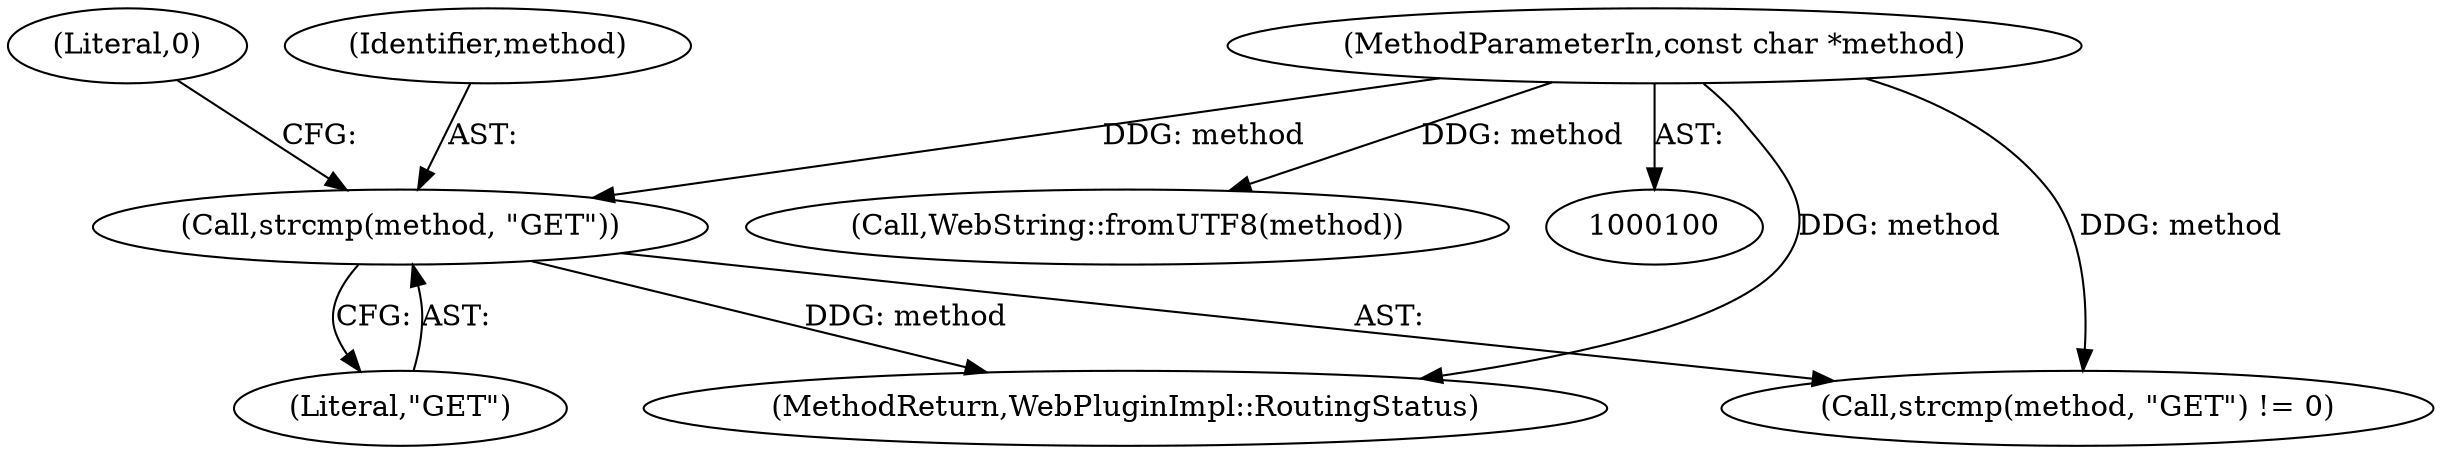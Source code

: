 digraph "1_Chrome_ea3d1d84be3d6f97bf50e76511c9e26af6895533_42@API" {
"1000161" [label="(Call,strcmp(method, \"GET\"))"];
"1000101" [label="(MethodParameterIn,const char *method)"];
"1000160" [label="(Call,strcmp(method, \"GET\") != 0)"];
"1000217" [label="(MethodReturn,WebPluginImpl::RoutingStatus)"];
"1000164" [label="(Literal,0)"];
"1000181" [label="(Call,WebString::fromUTF8(method))"];
"1000162" [label="(Identifier,method)"];
"1000101" [label="(MethodParameterIn,const char *method)"];
"1000161" [label="(Call,strcmp(method, \"GET\"))"];
"1000163" [label="(Literal,\"GET\")"];
"1000161" -> "1000160"  [label="AST: "];
"1000161" -> "1000163"  [label="CFG: "];
"1000162" -> "1000161"  [label="AST: "];
"1000163" -> "1000161"  [label="AST: "];
"1000164" -> "1000161"  [label="CFG: "];
"1000161" -> "1000217"  [label="DDG: method"];
"1000101" -> "1000161"  [label="DDG: method"];
"1000101" -> "1000100"  [label="AST: "];
"1000101" -> "1000217"  [label="DDG: method"];
"1000101" -> "1000160"  [label="DDG: method"];
"1000101" -> "1000181"  [label="DDG: method"];
}
